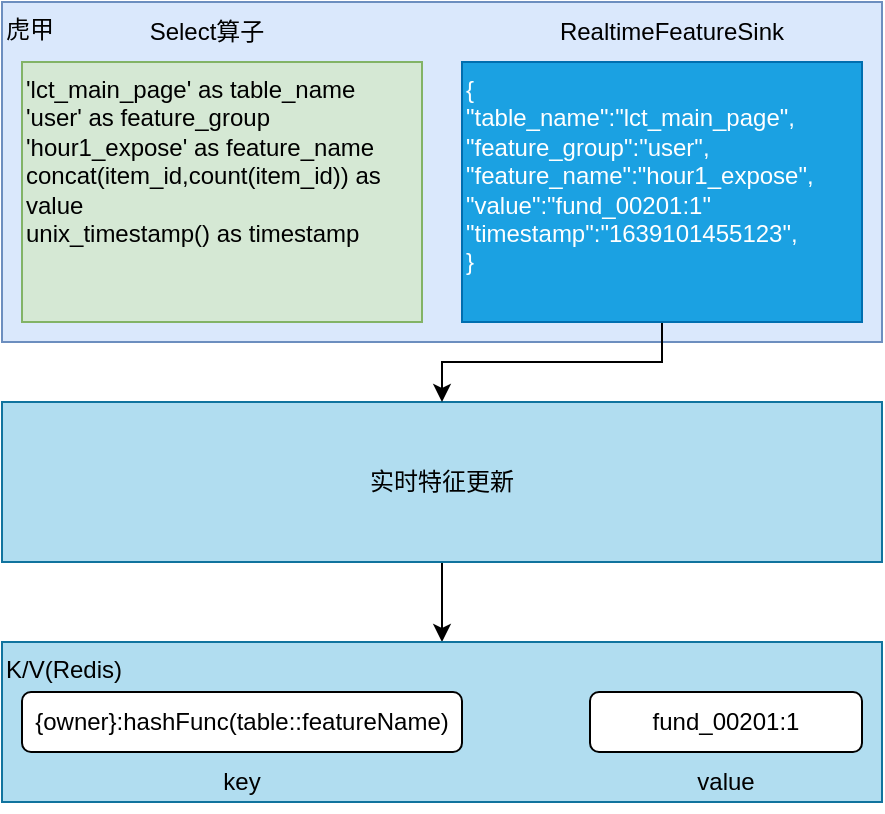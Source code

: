 <mxfile version="16.5.5" type="github"><diagram id="_UmRcpi95cgKKBqsZsiQ" name="Page-1"><mxGraphModel dx="2062" dy="1122" grid="1" gridSize="10" guides="1" tooltips="1" connect="1" arrows="1" fold="1" page="1" pageScale="1" pageWidth="827" pageHeight="1169" math="0" shadow="0"><root><mxCell id="0"/><mxCell id="1" parent="0"/><mxCell id="Azck6Is9do-33YMacHBE-1" value="虎甲" style="rounded=0;whiteSpace=wrap;html=1;align=left;verticalAlign=top;fillColor=#dae8fc;strokeColor=#6c8ebf;" parent="1" vertex="1"><mxGeometry x="120" y="120" width="440" height="170" as="geometry"/></mxCell><mxCell id="Azck6Is9do-33YMacHBE-6" value="" style="edgeStyle=orthogonalEdgeStyle;rounded=0;orthogonalLoop=1;jettySize=auto;html=1;" parent="1" source="Azck6Is9do-33YMacHBE-2" target="Azck6Is9do-33YMacHBE-5" edge="1"><mxGeometry relative="1" as="geometry"/></mxCell><mxCell id="Azck6Is9do-33YMacHBE-2" value="实时特征更新" style="whiteSpace=wrap;html=1;rounded=0;fillColor=#b1ddf0;strokeColor=#10739e;" parent="1" vertex="1"><mxGeometry x="120" y="320" width="440" height="80" as="geometry"/></mxCell><mxCell id="Azck6Is9do-33YMacHBE-5" value="K/V(Redis)" style="whiteSpace=wrap;html=1;rounded=0;fillColor=#b1ddf0;strokeColor=#10739e;align=left;verticalAlign=top;" parent="1" vertex="1"><mxGeometry x="120" y="440" width="440" height="80" as="geometry"/></mxCell><mxCell id="Azck6Is9do-33YMacHBE-9" value="'lct_main_page' as table_name&lt;br&gt;'user' as feature_group&lt;br&gt;'hour1_expose' as feature_name&lt;br&gt;concat(item_id,count(item_id)) as value&lt;br&gt;unix_timestamp() as timestamp" style="rounded=0;whiteSpace=wrap;html=1;fillColor=#d5e8d4;strokeColor=#82b366;align=left;horizontal=1;verticalAlign=top;" parent="1" vertex="1"><mxGeometry x="130" y="150" width="200" height="130" as="geometry"/></mxCell><mxCell id="Azck6Is9do-33YMacHBE-18" value="" style="edgeStyle=orthogonalEdgeStyle;rounded=0;orthogonalLoop=1;jettySize=auto;html=1;" parent="1" source="Azck6Is9do-33YMacHBE-10" target="Azck6Is9do-33YMacHBE-2" edge="1"><mxGeometry relative="1" as="geometry"/></mxCell><mxCell id="Azck6Is9do-33YMacHBE-10" value="{&lt;br&gt;&quot;table_name&quot;:&quot;lct_main_page&quot;,&lt;br&gt;&quot;feature_group&quot;:&quot;user&quot;,&lt;br&gt;&quot;feature_name&quot;:&quot;hour1_expose&quot;,&lt;br&gt;&quot;value&quot;:&quot;fund_00201:1&quot;&lt;br&gt;&quot;timestamp&quot;:&quot;1639101455123&quot;,&lt;br&gt;}" style="rounded=0;whiteSpace=wrap;html=1;fillColor=#1ba1e2;fontColor=#ffffff;strokeColor=#006EAF;verticalAlign=top;align=left;" parent="1" vertex="1"><mxGeometry x="350" y="150" width="200" height="130" as="geometry"/></mxCell><mxCell id="Azck6Is9do-33YMacHBE-11" value="{owner}:hashFunc(table::featureName)" style="rounded=1;whiteSpace=wrap;html=1;" parent="1" vertex="1"><mxGeometry x="130" y="465" width="220" height="30" as="geometry"/></mxCell><mxCell id="Azck6Is9do-33YMacHBE-13" value="key" style="text;html=1;strokeColor=none;fillColor=none;align=center;verticalAlign=middle;whiteSpace=wrap;rounded=0;" parent="1" vertex="1"><mxGeometry x="210" y="495" width="60" height="30" as="geometry"/></mxCell><mxCell id="Azck6Is9do-33YMacHBE-16" value="fund_00201:1" style="rounded=1;whiteSpace=wrap;html=1;" parent="1" vertex="1"><mxGeometry x="414" y="465" width="136" height="30" as="geometry"/></mxCell><mxCell id="Azck6Is9do-33YMacHBE-17" value="value" style="text;html=1;strokeColor=none;fillColor=none;align=center;verticalAlign=middle;whiteSpace=wrap;rounded=0;" parent="1" vertex="1"><mxGeometry x="452" y="495" width="60" height="30" as="geometry"/></mxCell><mxCell id="Azck6Is9do-33YMacHBE-19" value="RealtimeFeatureSink" style="text;html=1;strokeColor=none;fillColor=none;align=center;verticalAlign=middle;whiteSpace=wrap;rounded=0;" parent="1" vertex="1"><mxGeometry x="425" y="120" width="60" height="30" as="geometry"/></mxCell><mxCell id="Azck6Is9do-33YMacHBE-20" value="Select算子" style="text;html=1;strokeColor=none;fillColor=none;align=center;verticalAlign=middle;whiteSpace=wrap;rounded=0;" parent="1" vertex="1"><mxGeometry x="190" y="120" width="65" height="30" as="geometry"/></mxCell></root></mxGraphModel></diagram></mxfile>